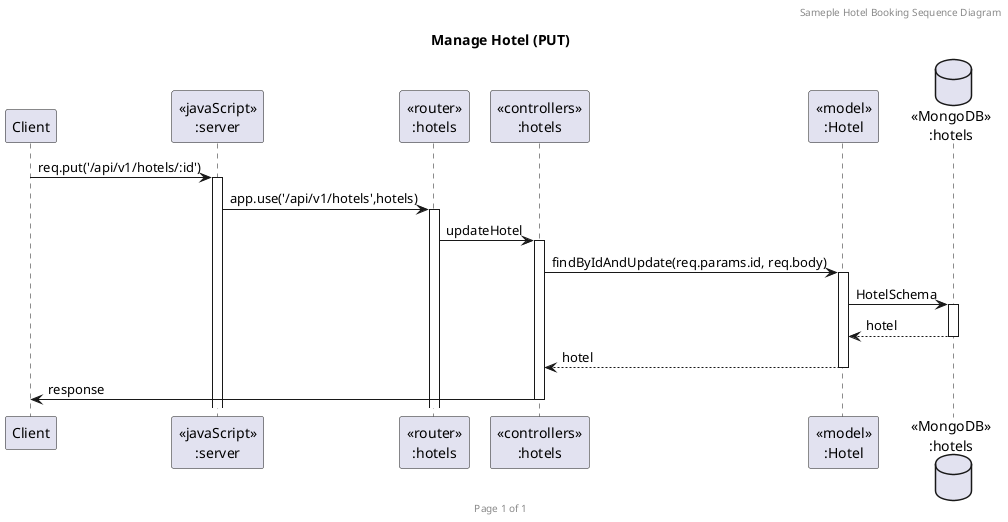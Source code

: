 @startuml Hotel Put

header Sameple Hotel Booking Sequence Diagram
footer Page %page% of %lastpage%
title "Manage Hotel (PUT)"

participant "Client" as client
participant "<<javaScript>>\n:server" as server
participant "<<router>>\n:hotels" as routerHotels
participant "<<controllers>>\n:hotels" as controllersHotels
participant "<<model>>\n:Hotel" as modelHotel
database "<<MongoDB>>\n:hotels" as HotelsDatabase

client->server++:req.put('/api/v1/hotels/:id')
server->routerHotels++:app.use('/api/v1/hotels',hotels)
routerHotels->controllersHotels++:updateHotel
controllersHotels->modelHotel ++:findByIdAndUpdate(req.params.id, req.body)
modelHotel ->HotelsDatabase ++: HotelSchema
HotelsDatabase --> modelHotel --: hotel
controllersHotels <-- modelHotel --:hotel
controllersHotels->client --:response

@enduml